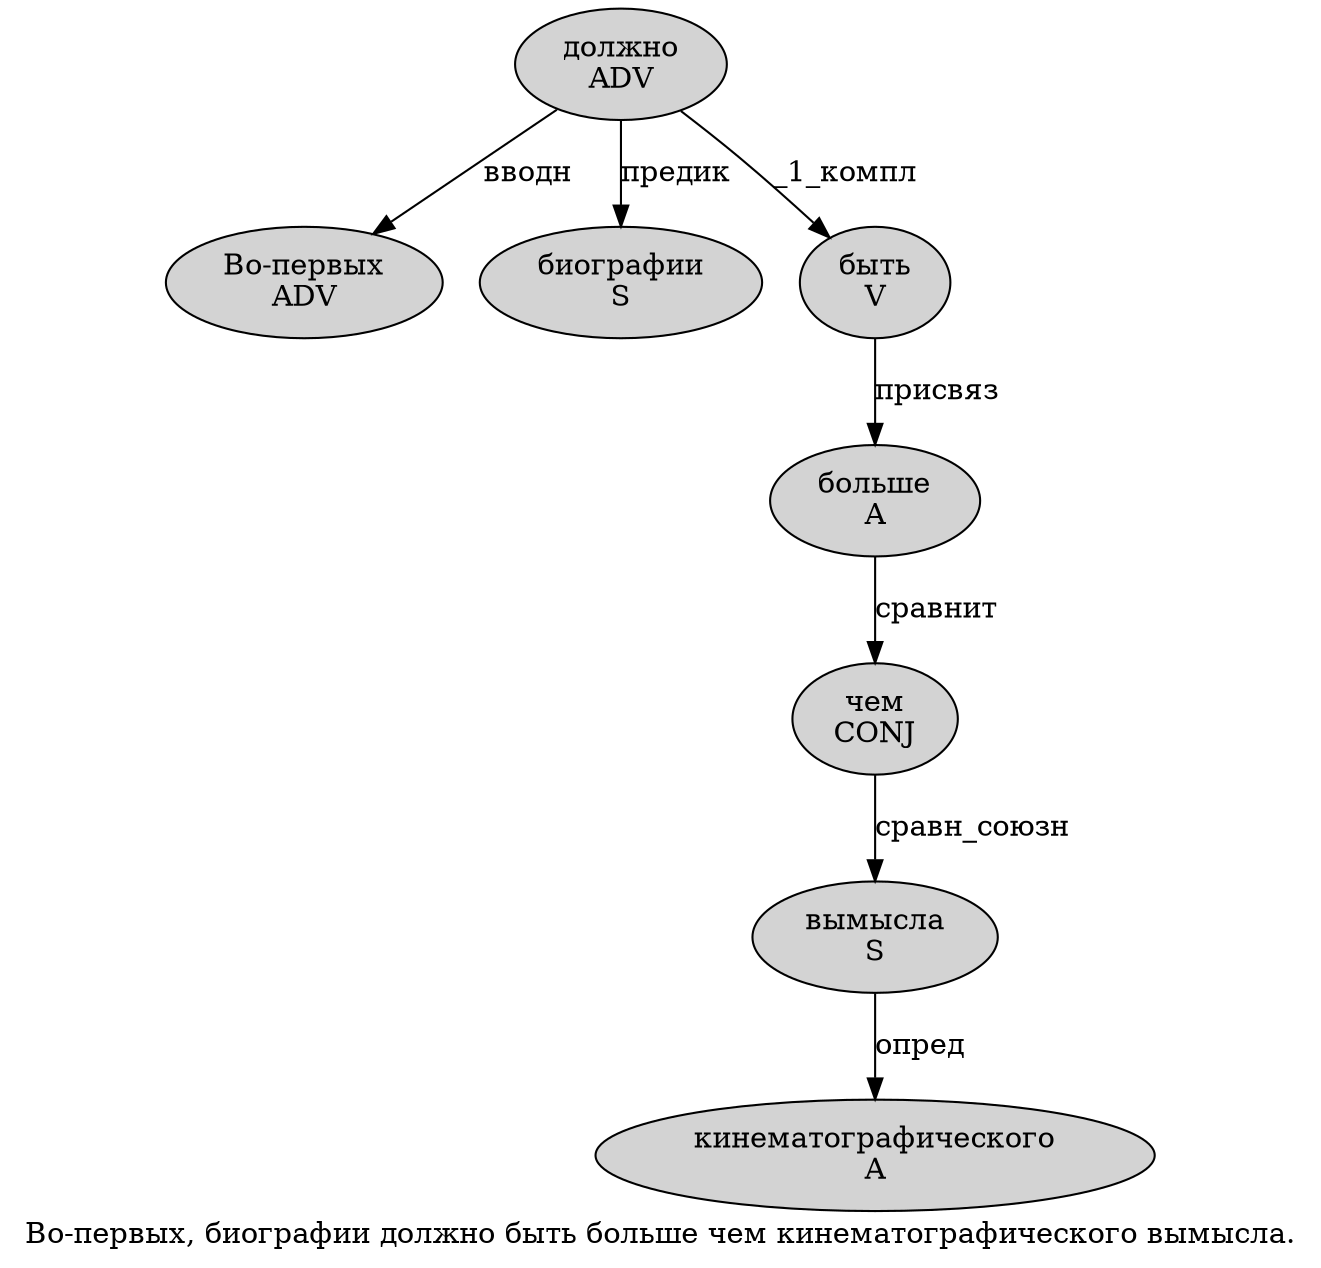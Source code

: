 digraph SENTENCE_3470 {
	graph [label="Во-первых, биографии должно быть больше чем кинематографического вымысла."]
	node [style=filled]
		0 [label="Во-первых
ADV" color="" fillcolor=lightgray penwidth=1 shape=ellipse]
		2 [label="биографии
S" color="" fillcolor=lightgray penwidth=1 shape=ellipse]
		3 [label="должно
ADV" color="" fillcolor=lightgray penwidth=1 shape=ellipse]
		4 [label="быть
V" color="" fillcolor=lightgray penwidth=1 shape=ellipse]
		5 [label="больше
A" color="" fillcolor=lightgray penwidth=1 shape=ellipse]
		6 [label="чем
CONJ" color="" fillcolor=lightgray penwidth=1 shape=ellipse]
		7 [label="кинематографического
A" color="" fillcolor=lightgray penwidth=1 shape=ellipse]
		8 [label="вымысла
S" color="" fillcolor=lightgray penwidth=1 shape=ellipse]
			6 -> 8 [label="сравн_союзн"]
			3 -> 0 [label="вводн"]
			3 -> 2 [label="предик"]
			3 -> 4 [label="_1_компл"]
			4 -> 5 [label="присвяз"]
			5 -> 6 [label="сравнит"]
			8 -> 7 [label="опред"]
}